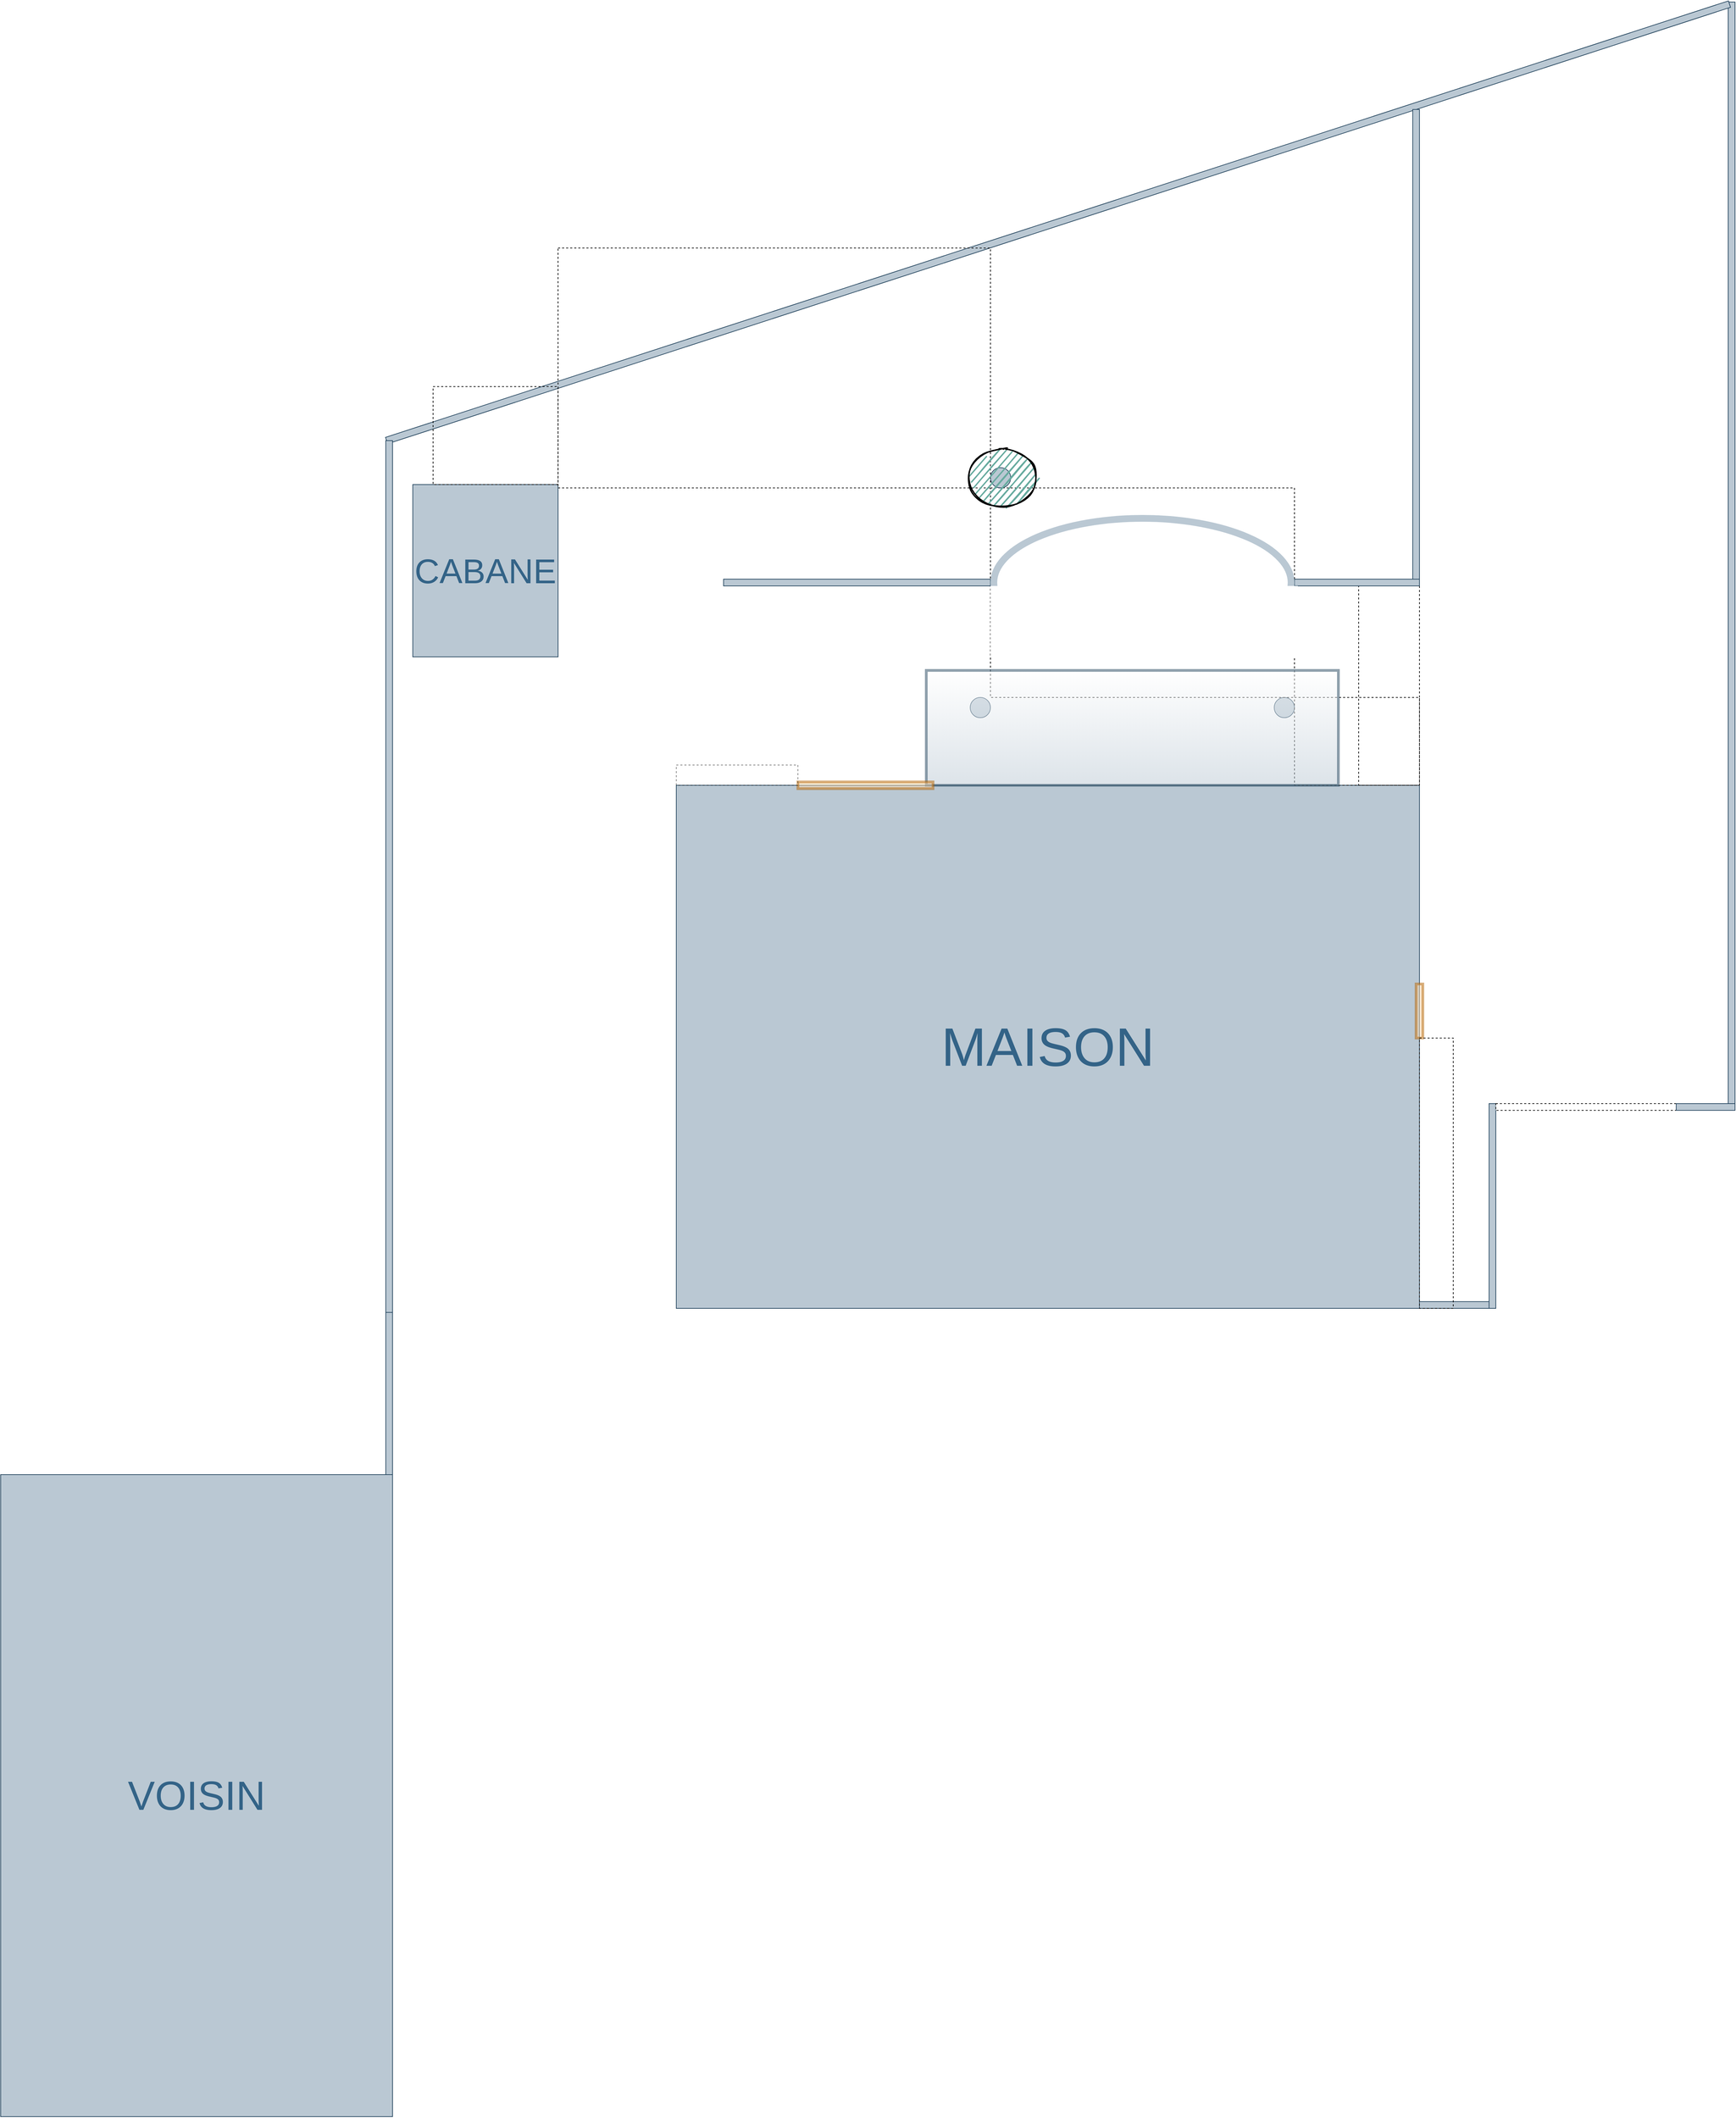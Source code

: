 <mxfile version="15.0.3" type="github">
  <diagram id="zNUnhzf_3ryz4yMKdnoP" name="Page-1">
    <mxGraphModel dx="3694" dy="2562" grid="1" gridSize="10" guides="1" tooltips="1" connect="1" arrows="1" fold="1" page="1" pageScale="1" pageWidth="850" pageHeight="1100" math="0" shadow="0">
      <root>
        <mxCell id="0" />
        <mxCell id="1" parent="0" />
        <mxCell id="E6hOL01ywgg8zI464BMU-1" value="&lt;font style=&quot;font-size: 80px&quot; color=&quot;#336387&quot;&gt;MAISON&lt;/font&gt;" style="rounded=0;whiteSpace=wrap;html=1;fillColor=#bac8d3;strokeColor=#23445d;" vertex="1" parent="1">
          <mxGeometry x="240" y="320" width="1100" height="774" as="geometry" />
        </mxCell>
        <mxCell id="E6hOL01ywgg8zI464BMU-12" value="&lt;font style=&quot;font-size: 51px&quot; color=&quot;#336387&quot;&gt;CABANE&lt;/font&gt;" style="rounded=0;whiteSpace=wrap;html=1;fillColor=#bac8d3;strokeColor=#23445d;" vertex="1" parent="1">
          <mxGeometry x="-150" y="-125" width="215" height="255" as="geometry" />
        </mxCell>
        <mxCell id="E6hOL01ywgg8zI464BMU-13" value="" style="rounded=0;whiteSpace=wrap;html=1;fillColor=#bac8d3;strokeColor=#23445d;rotation=0;" vertex="1" parent="1">
          <mxGeometry x="1797" y="-839" width="10" height="1640" as="geometry" />
        </mxCell>
        <mxCell id="E6hOL01ywgg8zI464BMU-14" value="" style="rounded=0;whiteSpace=wrap;html=1;fillColor=#bac8d3;strokeColor=#23445d;rotation=0;" vertex="1" parent="1">
          <mxGeometry x="1443" y="791" width="10" height="303" as="geometry" />
        </mxCell>
        <mxCell id="E6hOL01ywgg8zI464BMU-15" value="" style="rounded=0;whiteSpace=wrap;html=1;fillColor=#bac8d3;strokeColor=#23445d;rotation=0;" vertex="1" parent="1">
          <mxGeometry x="1340" y="1084" width="103" height="10" as="geometry" />
        </mxCell>
        <mxCell id="E6hOL01ywgg8zI464BMU-16" value="" style="rounded=0;whiteSpace=wrap;html=1;rotation=0;dashed=1;" vertex="1" parent="1">
          <mxGeometry x="1453" y="791" width="267" height="10" as="geometry" />
        </mxCell>
        <mxCell id="E6hOL01ywgg8zI464BMU-17" value="" style="rounded=0;whiteSpace=wrap;html=1;fillColor=#bac8d3;strokeColor=#23445d;rotation=0;" vertex="1" parent="1">
          <mxGeometry x="1720" y="791" width="87" height="10" as="geometry" />
        </mxCell>
        <mxCell id="E6hOL01ywgg8zI464BMU-18" value="" style="rounded=0;whiteSpace=wrap;html=1;fillColor=#bac8d3;strokeColor=#23445d;rotation=342;" vertex="1" parent="1">
          <mxGeometry x="-240" y="-518" width="2090" height="10" as="geometry" />
        </mxCell>
        <mxCell id="E6hOL01ywgg8zI464BMU-19" value="" style="ellipse;whiteSpace=wrap;html=1;aspect=fixed;fillColor=#bac8d3;strokeColor=#23445d;" vertex="1" parent="1">
          <mxGeometry x="1125" y="190" width="30" height="30" as="geometry" />
        </mxCell>
        <mxCell id="E6hOL01ywgg8zI464BMU-20" value="" style="rounded=0;whiteSpace=wrap;html=1;dashed=1;fillColor=none;" vertex="1" parent="1">
          <mxGeometry x="1155" y="190" width="185" height="130" as="geometry" />
        </mxCell>
        <mxCell id="E6hOL01ywgg8zI464BMU-21" value="" style="rounded=0;whiteSpace=wrap;html=1;dashed=1;fillColor=none;" vertex="1" parent="1">
          <mxGeometry x="705" y="-120" width="450" height="310" as="geometry" />
        </mxCell>
        <mxCell id="E6hOL01ywgg8zI464BMU-22" value="" style="ellipse;whiteSpace=wrap;html=1;aspect=fixed;fillColor=#bac8d3;strokeColor=#23445d;" vertex="1" parent="1">
          <mxGeometry x="675" y="190" width="30" height="30" as="geometry" />
        </mxCell>
        <mxCell id="E6hOL01ywgg8zI464BMU-23" value="" style="ellipse;whiteSpace=wrap;html=1;aspect=fixed;fillColor=#bac8d3;strokeColor=#23445d;" vertex="1" parent="1">
          <mxGeometry x="705" y="-150" width="30" height="30" as="geometry" />
        </mxCell>
        <mxCell id="E6hOL01ywgg8zI464BMU-24" value="" style="rounded=0;whiteSpace=wrap;html=1;dashed=1;fillColor=none;" vertex="1" parent="1">
          <mxGeometry x="1250" y="25" width="90" height="295" as="geometry" />
        </mxCell>
        <mxCell id="E6hOL01ywgg8zI464BMU-25" value="" style="rounded=0;whiteSpace=wrap;html=1;dashed=1;fillColor=none;" vertex="1" parent="1">
          <mxGeometry x="65" y="-475" width="640" height="355" as="geometry" />
        </mxCell>
        <mxCell id="E6hOL01ywgg8zI464BMU-26" value="" style="rounded=0;whiteSpace=wrap;html=1;dashed=1;fillColor=none;" vertex="1" parent="1">
          <mxGeometry x="-120" y="-270" width="185" height="145" as="geometry" />
        </mxCell>
        <mxCell id="E6hOL01ywgg8zI464BMU-27" value="" style="rounded=0;whiteSpace=wrap;html=1;fillColor=#bac8d3;strokeColor=#23445d;rotation=0;" vertex="1" parent="1">
          <mxGeometry x="-190" y="-190" width="10" height="1290" as="geometry" />
        </mxCell>
        <mxCell id="E6hOL01ywgg8zI464BMU-28" value="" style="rounded=0;whiteSpace=wrap;html=1;fillColor=#bac8d3;strokeColor=#23445d;rotation=0;" vertex="1" parent="1">
          <mxGeometry x="1155" y="15" width="185" height="10" as="geometry" />
        </mxCell>
        <mxCell id="E6hOL01ywgg8zI464BMU-31" value="" style="rounded=0;whiteSpace=wrap;html=1;fillColor=#bac8d3;strokeColor=#23445d;rotation=0;" vertex="1" parent="1">
          <mxGeometry x="310" y="15" width="395" height="10" as="geometry" />
        </mxCell>
        <mxCell id="E6hOL01ywgg8zI464BMU-33" value="" style="ellipse;whiteSpace=wrap;html=1;sketch=0;strokeWidth=10;strokeColor=#BAC8D3;fillColor=none;" vertex="1" parent="1">
          <mxGeometry x="710" y="-75" width="440" height="190" as="geometry" />
        </mxCell>
        <mxCell id="E6hOL01ywgg8zI464BMU-34" value="" style="rounded=0;whiteSpace=wrap;html=1;sketch=0;strokeWidth=10;strokeColor=none;" vertex="1" parent="1">
          <mxGeometry x="705" y="25" width="455" height="105" as="geometry" />
        </mxCell>
        <mxCell id="E6hOL01ywgg8zI464BMU-36" value="" style="rounded=0;whiteSpace=wrap;html=1;fillColor=#bac8d3;strokeColor=#23445d;rotation=0;" vertex="1" parent="1">
          <mxGeometry x="1330" y="-680" width="10" height="695" as="geometry" />
        </mxCell>
        <mxCell id="E6hOL01ywgg8zI464BMU-37" value="" style="ellipse;whiteSpace=wrap;html=1;strokeWidth=2;fillWeight=2;hachureGap=8;fillStyle=dots;sketch=1;fillColor=#67AB9F;" vertex="1" parent="1">
          <mxGeometry x="670" y="-177.5" width="105" height="85" as="geometry" />
        </mxCell>
        <mxCell id="E6hOL01ywgg8zI464BMU-38" value="&lt;font style=&quot;font-size: 60px&quot; color=&quot;#336387&quot;&gt;VOISIN&lt;/font&gt;" style="rounded=0;whiteSpace=wrap;html=1;fillColor=#bac8d3;strokeColor=#23445d;" vertex="1" parent="1">
          <mxGeometry x="-760" y="1340" width="580" height="950" as="geometry" />
        </mxCell>
        <mxCell id="E6hOL01ywgg8zI464BMU-39" value="" style="rounded=0;whiteSpace=wrap;html=1;fillColor=#bac8d3;strokeColor=#23445d;rotation=0;" vertex="1" parent="1">
          <mxGeometry x="-190" y="1100" width="10" height="240" as="geometry" />
        </mxCell>
        <mxCell id="E6hOL01ywgg8zI464BMU-40" value="" style="rounded=0;whiteSpace=wrap;html=1;fillColor=#bac8d3;strokeColor=#23445d;gradientColor=#ffffff;gradientDirection=north;opacity=50;strokeWidth=4;" vertex="1" parent="1">
          <mxGeometry x="610" y="150" width="610" height="170" as="geometry" />
        </mxCell>
        <mxCell id="E6hOL01ywgg8zI464BMU-41" value="" style="rounded=0;whiteSpace=wrap;html=1;sketch=0;strokeColor=#b46504;strokeWidth=4;fillColor=#fad7ac;gradientDirection=north;opacity=50;" vertex="1" parent="1">
          <mxGeometry x="420" y="315" width="200" height="10" as="geometry" />
        </mxCell>
        <mxCell id="E6hOL01ywgg8zI464BMU-42" value="" style="rounded=0;whiteSpace=wrap;html=1;sketch=0;strokeWidth=1;gradientDirection=north;opacity=50;dashed=1;fillColor=none;" vertex="1" parent="1">
          <mxGeometry x="240" y="290" width="180" height="30" as="geometry" />
        </mxCell>
        <mxCell id="E6hOL01ywgg8zI464BMU-43" value="" style="rounded=0;whiteSpace=wrap;html=1;sketch=0;strokeColor=#b46504;strokeWidth=4;fillColor=#fad7ac;gradientDirection=north;opacity=50;" vertex="1" parent="1">
          <mxGeometry x="1335" y="614" width="10" height="80" as="geometry" />
        </mxCell>
        <mxCell id="E6hOL01ywgg8zI464BMU-44" value="" style="rounded=0;whiteSpace=wrap;html=1;dashed=1;fillColor=none;" vertex="1" parent="1">
          <mxGeometry x="1340" y="694" width="50" height="400" as="geometry" />
        </mxCell>
      </root>
    </mxGraphModel>
  </diagram>
</mxfile>
